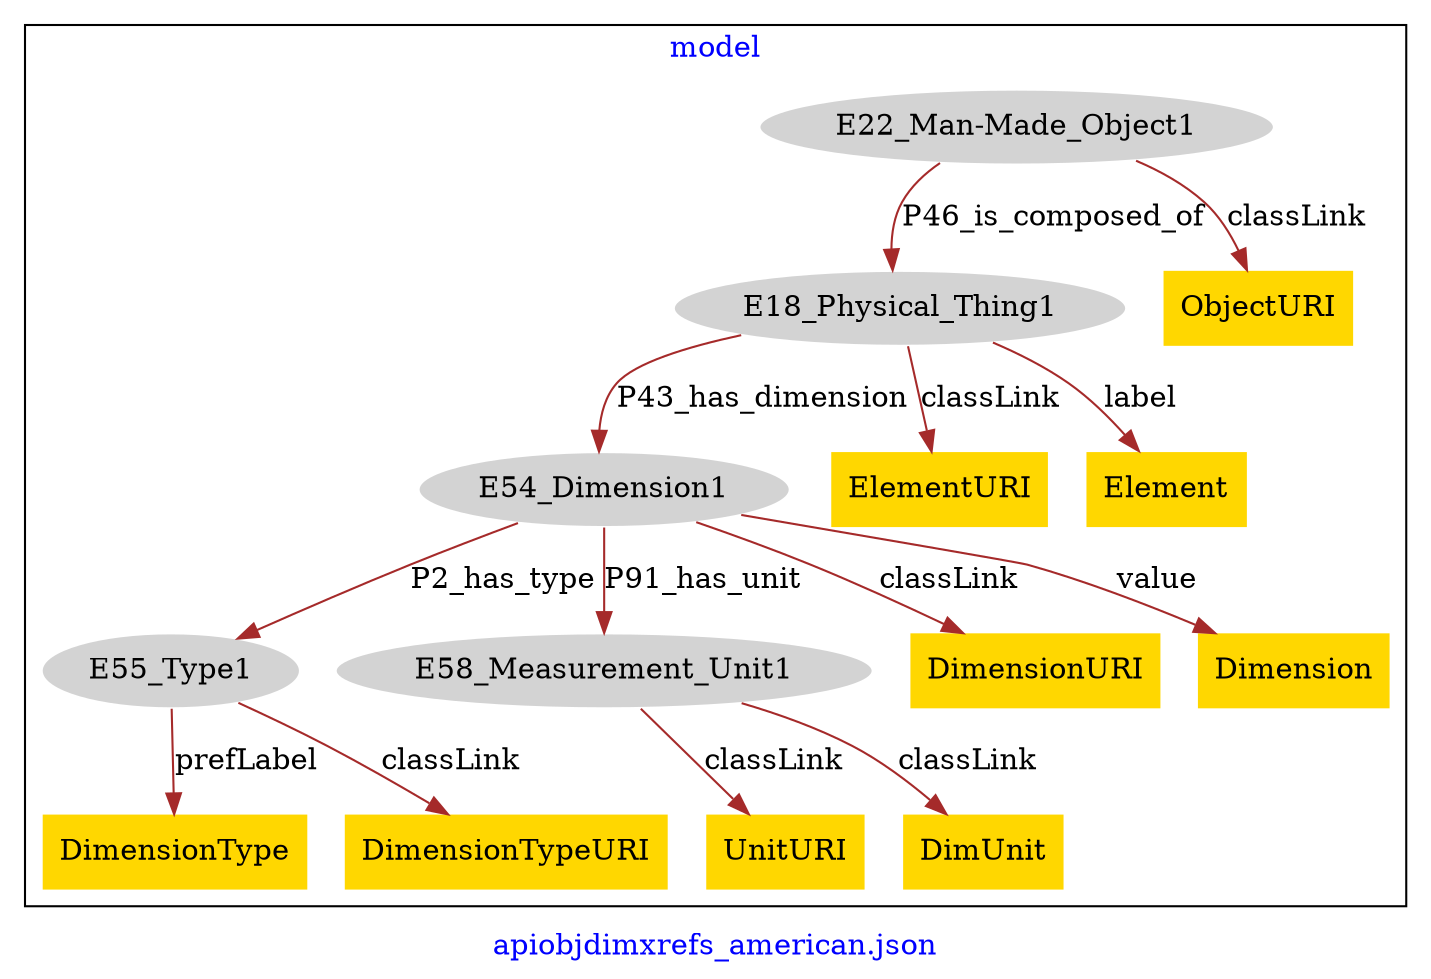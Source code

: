 digraph n0 {
fontcolor="blue"
remincross="true"
label="apiobjdimxrefs_american.json"
subgraph cluster {
label="model"
n2[style="filled",color="white",fillcolor="lightgray",label="E18_Physical_Thing1"];
n3[style="filled",color="white",fillcolor="lightgray",label="E54_Dimension1"];
n4[style="filled",color="white",fillcolor="lightgray",label="E22_Man-Made_Object1"];
n5[style="filled",color="white",fillcolor="lightgray",label="E55_Type1"];
n6[style="filled",color="white",fillcolor="lightgray",label="E58_Measurement_Unit1"];
n7[shape="plaintext",style="filled",fillcolor="gold",label="DimensionURI"];
n8[shape="plaintext",style="filled",fillcolor="gold",label="UnitURI"];
n9[shape="plaintext",style="filled",fillcolor="gold",label="Dimension"];
n10[shape="plaintext",style="filled",fillcolor="gold",label="DimUnit"];
n11[shape="plaintext",style="filled",fillcolor="gold",label="ElementURI"];
n12[shape="plaintext",style="filled",fillcolor="gold",label="Element"];
n13[shape="plaintext",style="filled",fillcolor="gold",label="ObjectURI"];
n14[shape="plaintext",style="filled",fillcolor="gold",label="DimensionType"];
n15[shape="plaintext",style="filled",fillcolor="gold",label="DimensionTypeURI"];
}
n2 -> n3[color="brown",fontcolor="black",label="P43_has_dimension"]
n4 -> n2[color="brown",fontcolor="black",label="P46_is_composed_of"]
n3 -> n5[color="brown",fontcolor="black",label="P2_has_type"]
n3 -> n6[color="brown",fontcolor="black",label="P91_has_unit"]
n3 -> n7[color="brown",fontcolor="black",label="classLink"]
n6 -> n8[color="brown",fontcolor="black",label="classLink"]
n3 -> n9[color="brown",fontcolor="black",label="value"]
n6 -> n10[color="brown",fontcolor="black",label="classLink"]
n2 -> n11[color="brown",fontcolor="black",label="classLink"]
n2 -> n12[color="brown",fontcolor="black",label="label"]
n4 -> n13[color="brown",fontcolor="black",label="classLink"]
n5 -> n14[color="brown",fontcolor="black",label="prefLabel"]
n5 -> n15[color="brown",fontcolor="black",label="classLink"]
}
